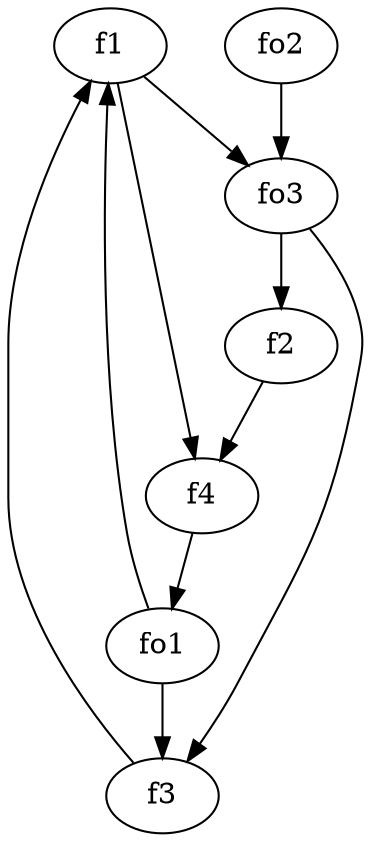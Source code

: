 strict digraph  {
f1;
f2;
f3;
f4;
fo1;
fo2;
fo3;
f1 -> f4  [weight=2];
f1 -> fo3  [weight=2];
f2 -> f4  [weight=2];
f3 -> f1  [weight=2];
f4 -> fo1  [weight=2];
fo1 -> f3  [weight=2];
fo1 -> f1  [weight=2];
fo2 -> fo3  [weight=2];
fo3 -> f2  [weight=2];
fo3 -> f3  [weight=2];
}
